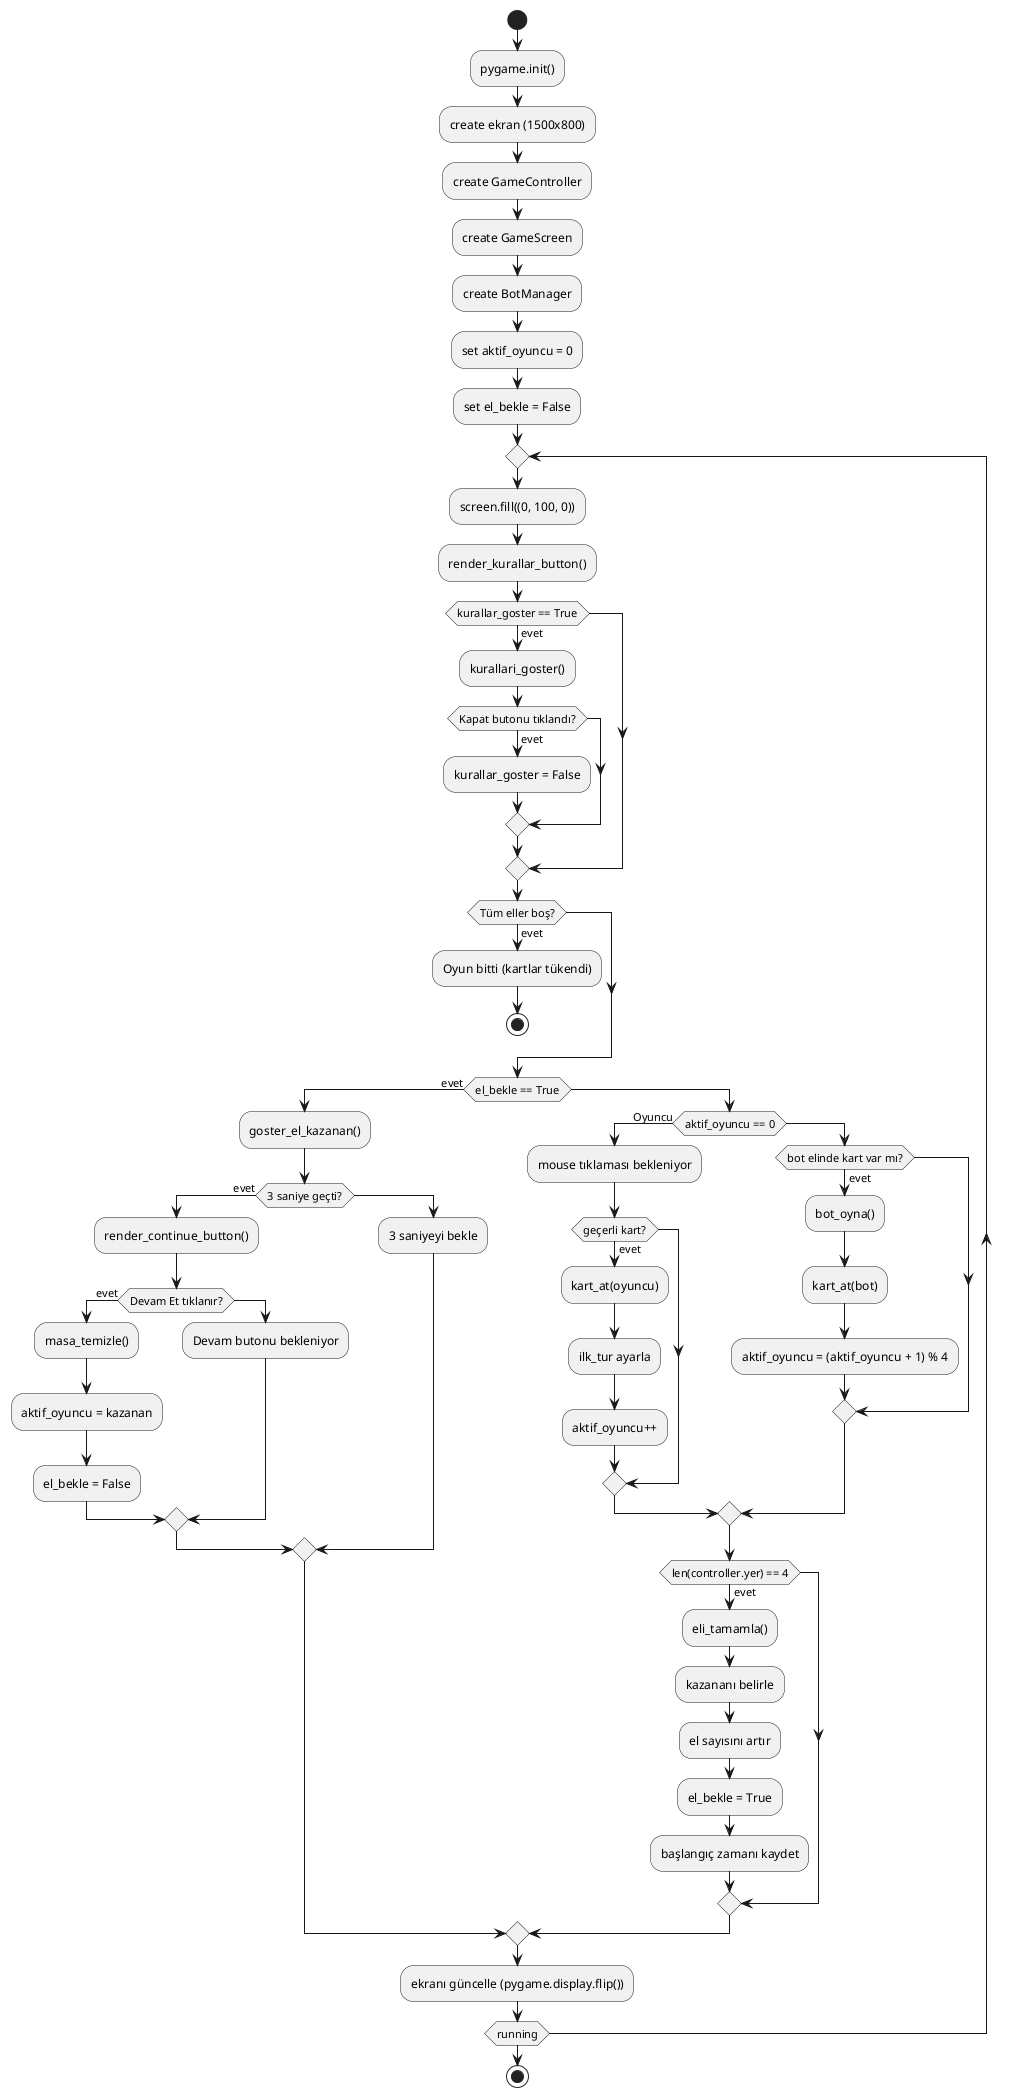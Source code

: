 @startuml
start

:pygame.init();
:create ekran (1500x800);
:create GameController;
:create GameScreen;
:create BotManager;
:set aktif_oyuncu = 0;
:set el_bekle = False;

repeat
  :screen.fill((0, 100, 0));
  :render_kurallar_button();

  if (kurallar_goster == True) then (evet)
    :kurallari_goster();
    if (Kapat butonu tıklandı?) then (evet)
      :kurallar_goster = False;
    endif
  endif

  if (Tüm eller boş?) then (evet)
    :Oyun bitti (kartlar tükendi);
    stop
  endif

  if (el_bekle == True) then (evet)
    :goster_el_kazanan();
    if (3 saniye geçti?) then (evet)
      :render_continue_button();
      if (Devam Et tıklanır?) then (evet)
        :masa_temizle();
        :aktif_oyuncu = kazanan;
        :el_bekle = False;
      else
        :Devam butonu bekleniyor;
      endif
    else
      :3 saniyeyi bekle;
    endif
  else
    if (aktif_oyuncu == 0) then (Oyuncu)
      :mouse tıklaması bekleniyor;
      if (geçerli kart?) then (evet)
        :kart_at(oyuncu);
        :ilk_tur ayarla;
        :aktif_oyuncu++;
      endif
    else
      if (bot elinde kart var mı?) then (evet)
        :bot_oyna();
        :kart_at(bot);
        :aktif_oyuncu = (aktif_oyuncu + 1) % 4;
      endif
    endif

    if (len(controller.yer) == 4) then (evet)
      :eli_tamamla();
      :kazananı belirle;
      :el sayısını artır;
      :el_bekle = True;
      :başlangıç zamanı kaydet;
    endif
  endif

  :ekranı güncelle (pygame.display.flip());
repeat while (running)

stop
@enduml
